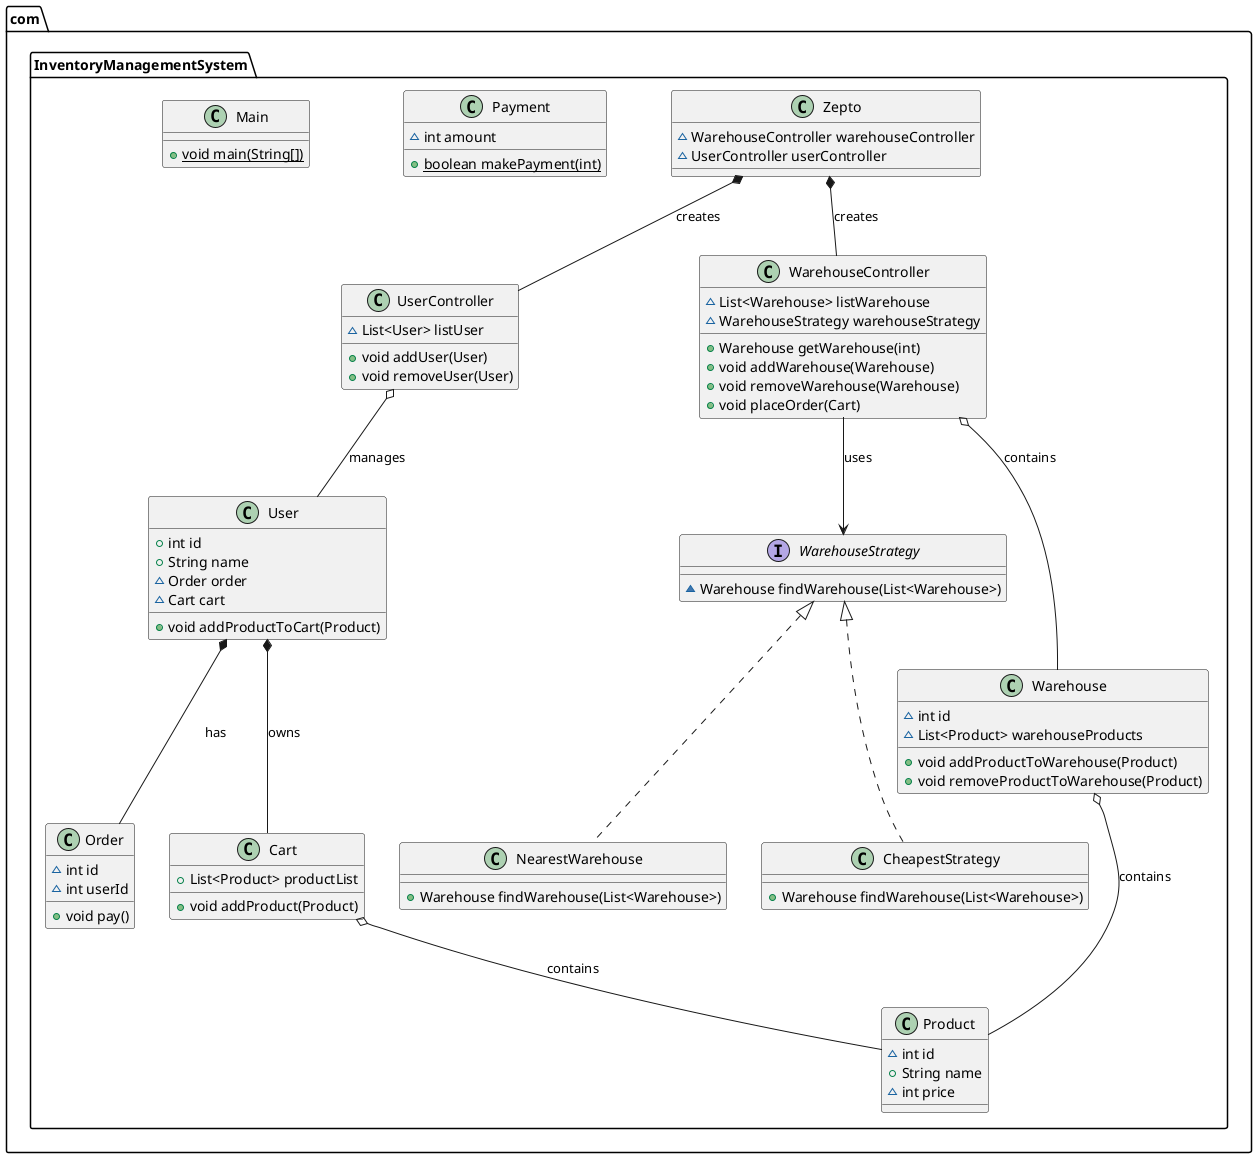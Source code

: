 @startuml

class com.InventoryManagementSystem.UserController {
  ~ List<User> listUser
  + void addUser(User)
  + void removeUser(User)
}

class com.InventoryManagementSystem.WarehouseController {
  ~ List<Warehouse> listWarehouse
  ~ WarehouseStrategy warehouseStrategy
  + Warehouse getWarehouse(int)
  + void addWarehouse(Warehouse)
  + void removeWarehouse(Warehouse)
  + void placeOrder(Cart)
}

class com.InventoryManagementSystem.Zepto {
  ~ WarehouseController warehouseController
  ~ UserController userController
}

interface com.InventoryManagementSystem.WarehouseStrategy {
  ~ Warehouse findWarehouse(List<Warehouse>)
}

class com.InventoryManagementSystem.NearestWarehouse {
  + Warehouse findWarehouse(List<Warehouse>)
}

class com.InventoryManagementSystem.CheapestStrategy {
  + Warehouse findWarehouse(List<Warehouse>)
}

class com.InventoryManagementSystem.Order {
  ~ int id
  ~ int userId
  + void pay()
}

class com.InventoryManagementSystem.User {
  + int id
  + String name
  ~ Order order
  ~ Cart cart
  + void addProductToCart(Product)
}

class com.InventoryManagementSystem.Product {
  ~ int id
  + String name
  ~ int price
}

class com.InventoryManagementSystem.Cart {
  + List<Product> productList
  + void addProduct(Product)
}

class com.InventoryManagementSystem.Warehouse {
  ~ int id
  ~ List<Product> warehouseProducts
  + void addProductToWarehouse(Product)
  + void removeProductToWarehouse(Product)
}

class com.InventoryManagementSystem.Payment {
  ~ int amount
  + {static} boolean makePayment(int)
}

class com.InventoryManagementSystem.Main {
  + {static} void main(String[])
}

' Associations
User *-- Order : has
User *-- Cart : owns
UserController o-- User : manages
WarehouseController o-- Warehouse : contains
WarehouseController --> WarehouseStrategy : uses
Warehouse o-- Product : contains
Cart o-- Product : contains
Zepto *-- WarehouseController : creates
Zepto *-- UserController : creates

' Inheritance
WarehouseStrategy <|.. NearestWarehouse
WarehouseStrategy <|.. CheapestStrategy

@enduml
